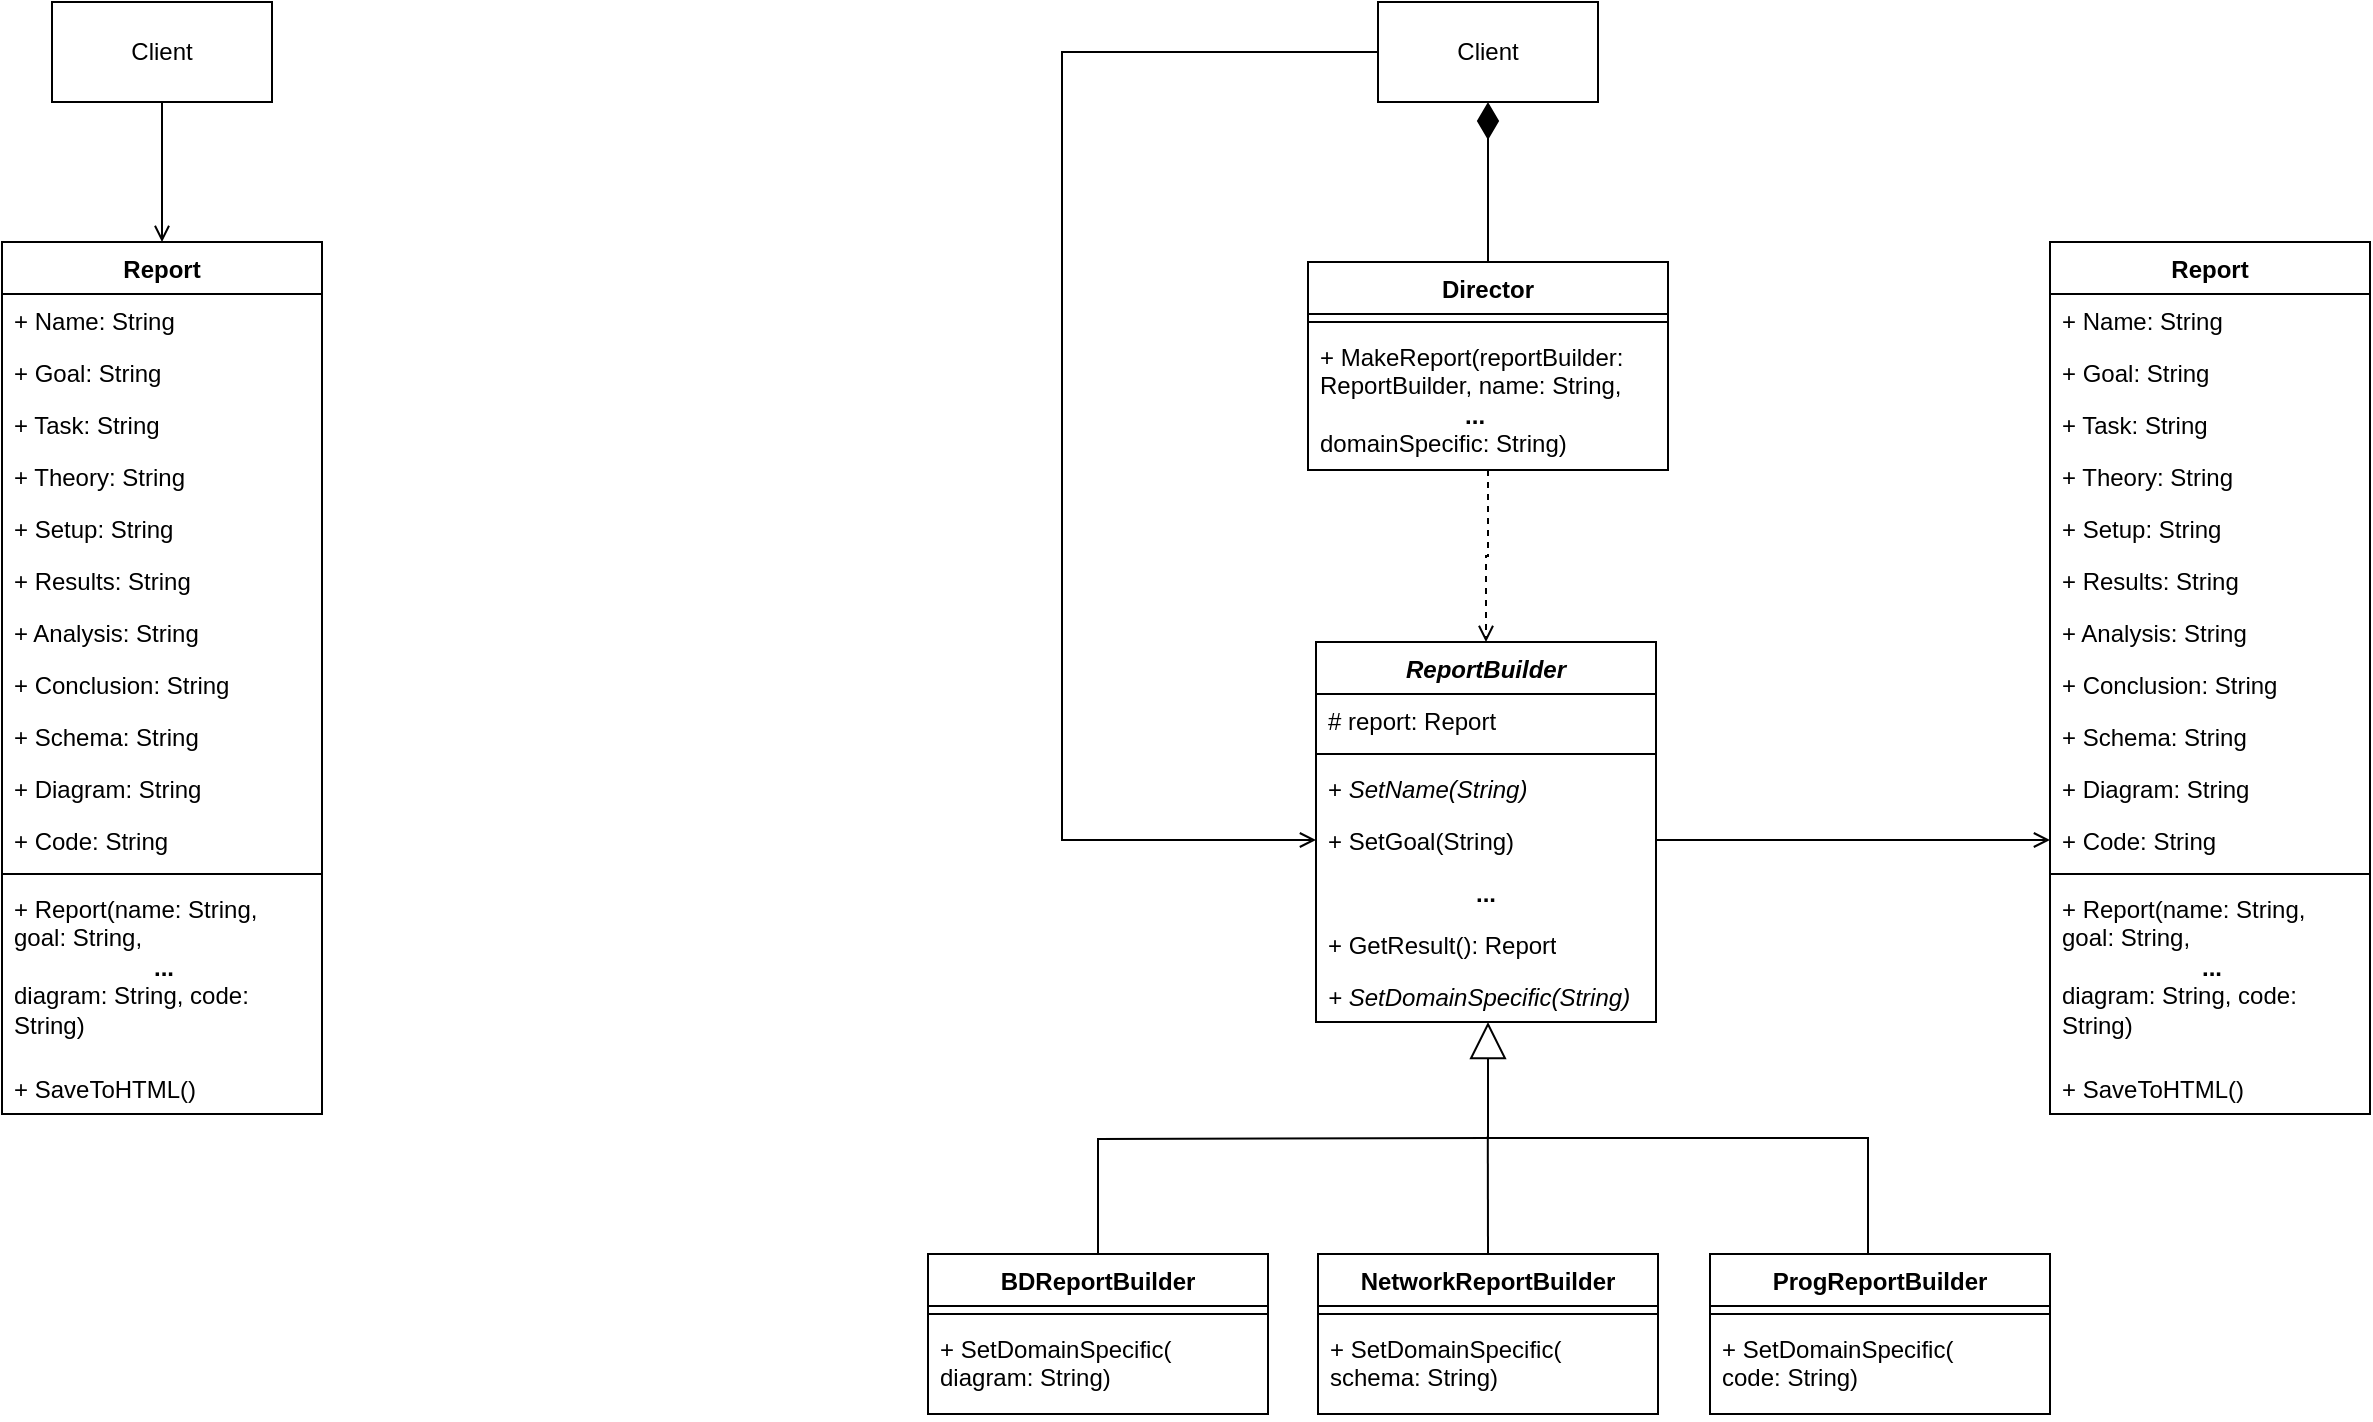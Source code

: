 <mxfile version="26.0.16">
  <diagram name="Страница — 1" id="Og0tgNFc3rOOeeWU840y">
    <mxGraphModel dx="2062" dy="689" grid="1" gridSize="10" guides="1" tooltips="1" connect="1" arrows="1" fold="1" page="1" pageScale="1" pageWidth="827" pageHeight="1169" math="0" shadow="0">
      <root>
        <mxCell id="0" />
        <mxCell id="1" parent="0" />
        <mxCell id="otvnR_pxBpoIMcIP2tVN-1" value="Report" style="swimlane;fontStyle=1;align=center;verticalAlign=top;childLayout=stackLayout;horizontal=1;startSize=26;horizontalStack=0;resizeParent=1;resizeParentMax=0;resizeLast=0;collapsible=1;marginBottom=0;whiteSpace=wrap;html=1;" parent="1" vertex="1">
          <mxGeometry x="-50" y="140" width="160" height="436" as="geometry" />
        </mxCell>
        <mxCell id="otvnR_pxBpoIMcIP2tVN-2" value="+ N&lt;span style=&quot;background-color: transparent;&quot;&gt;ame: String&lt;/span&gt;" style="text;strokeColor=none;fillColor=none;align=left;verticalAlign=top;spacingLeft=4;spacingRight=4;overflow=hidden;rotatable=0;points=[[0,0.5],[1,0.5]];portConstraint=eastwest;whiteSpace=wrap;html=1;" parent="otvnR_pxBpoIMcIP2tVN-1" vertex="1">
          <mxGeometry y="26" width="160" height="26" as="geometry" />
        </mxCell>
        <mxCell id="otvnR_pxBpoIMcIP2tVN-3" value="+ Goal: String" style="text;strokeColor=none;fillColor=none;align=left;verticalAlign=top;spacingLeft=4;spacingRight=4;overflow=hidden;rotatable=0;points=[[0,0.5],[1,0.5]];portConstraint=eastwest;whiteSpace=wrap;html=1;" parent="otvnR_pxBpoIMcIP2tVN-1" vertex="1">
          <mxGeometry y="52" width="160" height="26" as="geometry" />
        </mxCell>
        <mxCell id="otvnR_pxBpoIMcIP2tVN-4" value="+ Task: String" style="text;strokeColor=none;fillColor=none;align=left;verticalAlign=top;spacingLeft=4;spacingRight=4;overflow=hidden;rotatable=0;points=[[0,0.5],[1,0.5]];portConstraint=eastwest;whiteSpace=wrap;html=1;" parent="otvnR_pxBpoIMcIP2tVN-1" vertex="1">
          <mxGeometry y="78" width="160" height="26" as="geometry" />
        </mxCell>
        <mxCell id="otvnR_pxBpoIMcIP2tVN-5" value="+ Theory: String" style="text;strokeColor=none;fillColor=none;align=left;verticalAlign=top;spacingLeft=4;spacingRight=4;overflow=hidden;rotatable=0;points=[[0,0.5],[1,0.5]];portConstraint=eastwest;whiteSpace=wrap;html=1;" parent="otvnR_pxBpoIMcIP2tVN-1" vertex="1">
          <mxGeometry y="104" width="160" height="26" as="geometry" />
        </mxCell>
        <mxCell id="otvnR_pxBpoIMcIP2tVN-6" value="+ Setup: String" style="text;strokeColor=none;fillColor=none;align=left;verticalAlign=top;spacingLeft=4;spacingRight=4;overflow=hidden;rotatable=0;points=[[0,0.5],[1,0.5]];portConstraint=eastwest;whiteSpace=wrap;html=1;" parent="otvnR_pxBpoIMcIP2tVN-1" vertex="1">
          <mxGeometry y="130" width="160" height="26" as="geometry" />
        </mxCell>
        <mxCell id="otvnR_pxBpoIMcIP2tVN-7" value="+ Results: String" style="text;strokeColor=none;fillColor=none;align=left;verticalAlign=top;spacingLeft=4;spacingRight=4;overflow=hidden;rotatable=0;points=[[0,0.5],[1,0.5]];portConstraint=eastwest;whiteSpace=wrap;html=1;" parent="otvnR_pxBpoIMcIP2tVN-1" vertex="1">
          <mxGeometry y="156" width="160" height="26" as="geometry" />
        </mxCell>
        <mxCell id="otvnR_pxBpoIMcIP2tVN-8" value="+ Analysis: String" style="text;strokeColor=none;fillColor=none;align=left;verticalAlign=top;spacingLeft=4;spacingRight=4;overflow=hidden;rotatable=0;points=[[0,0.5],[1,0.5]];portConstraint=eastwest;whiteSpace=wrap;html=1;" parent="otvnR_pxBpoIMcIP2tVN-1" vertex="1">
          <mxGeometry y="182" width="160" height="26" as="geometry" />
        </mxCell>
        <mxCell id="otvnR_pxBpoIMcIP2tVN-9" value="+ Conclusion: String" style="text;strokeColor=none;fillColor=none;align=left;verticalAlign=top;spacingLeft=4;spacingRight=4;overflow=hidden;rotatable=0;points=[[0,0.5],[1,0.5]];portConstraint=eastwest;whiteSpace=wrap;html=1;" parent="otvnR_pxBpoIMcIP2tVN-1" vertex="1">
          <mxGeometry y="208" width="160" height="26" as="geometry" />
        </mxCell>
        <mxCell id="otvnR_pxBpoIMcIP2tVN-10" value="+ Schema: String" style="text;strokeColor=none;fillColor=none;align=left;verticalAlign=top;spacingLeft=4;spacingRight=4;overflow=hidden;rotatable=0;points=[[0,0.5],[1,0.5]];portConstraint=eastwest;whiteSpace=wrap;html=1;" parent="otvnR_pxBpoIMcIP2tVN-1" vertex="1">
          <mxGeometry y="234" width="160" height="26" as="geometry" />
        </mxCell>
        <mxCell id="otvnR_pxBpoIMcIP2tVN-11" value="+ Diagram: String" style="text;strokeColor=none;fillColor=none;align=left;verticalAlign=top;spacingLeft=4;spacingRight=4;overflow=hidden;rotatable=0;points=[[0,0.5],[1,0.5]];portConstraint=eastwest;whiteSpace=wrap;html=1;" parent="otvnR_pxBpoIMcIP2tVN-1" vertex="1">
          <mxGeometry y="260" width="160" height="26" as="geometry" />
        </mxCell>
        <mxCell id="otvnR_pxBpoIMcIP2tVN-12" value="+ Code: String" style="text;strokeColor=none;fillColor=none;align=left;verticalAlign=top;spacingLeft=4;spacingRight=4;overflow=hidden;rotatable=0;points=[[0,0.5],[1,0.5]];portConstraint=eastwest;whiteSpace=wrap;html=1;" parent="otvnR_pxBpoIMcIP2tVN-1" vertex="1">
          <mxGeometry y="286" width="160" height="26" as="geometry" />
        </mxCell>
        <mxCell id="otvnR_pxBpoIMcIP2tVN-13" value="" style="line;strokeWidth=1;fillColor=none;align=left;verticalAlign=middle;spacingTop=-1;spacingLeft=3;spacingRight=3;rotatable=0;labelPosition=right;points=[];portConstraint=eastwest;strokeColor=inherit;" parent="otvnR_pxBpoIMcIP2tVN-1" vertex="1">
          <mxGeometry y="312" width="160" height="8" as="geometry" />
        </mxCell>
        <mxCell id="otvnR_pxBpoIMcIP2tVN-15" value="+ Report(n&lt;span style=&quot;background-color: transparent;&quot;&gt;ame: String, goal&lt;/span&gt;&lt;span style=&quot;background-color: transparent;&quot;&gt;: String&lt;/span&gt;&lt;span style=&quot;background-color: transparent;&quot;&gt;,&lt;/span&gt;&lt;div style=&quot;text-align: center;&quot;&gt;&lt;span style=&quot;background-color: transparent;&quot;&gt;&lt;b&gt;...&lt;/b&gt;&lt;/span&gt;&lt;/div&gt;&lt;div style=&quot;&quot;&gt;&lt;span style=&quot;background-color: transparent;&quot;&gt;diagram: String, code&lt;/span&gt;&lt;span style=&quot;background-color: transparent;&quot;&gt;: String)&lt;/span&gt;&lt;/div&gt;" style="text;strokeColor=none;fillColor=none;align=left;verticalAlign=top;spacingLeft=4;spacingRight=4;overflow=hidden;rotatable=0;points=[[0,0.5],[1,0.5]];portConstraint=eastwest;whiteSpace=wrap;html=1;" parent="otvnR_pxBpoIMcIP2tVN-1" vertex="1">
          <mxGeometry y="320" width="160" height="90" as="geometry" />
        </mxCell>
        <mxCell id="otvnR_pxBpoIMcIP2tVN-14" value="+ SaveToHTML()" style="text;strokeColor=none;fillColor=none;align=left;verticalAlign=top;spacingLeft=4;spacingRight=4;overflow=hidden;rotatable=0;points=[[0,0.5],[1,0.5]];portConstraint=eastwest;whiteSpace=wrap;html=1;" parent="otvnR_pxBpoIMcIP2tVN-1" vertex="1">
          <mxGeometry y="410" width="160" height="26" as="geometry" />
        </mxCell>
        <mxCell id="rZj8_hMJJg2uzkfCbS3A-47" style="edgeStyle=orthogonalEdgeStyle;rounded=0;orthogonalLoop=1;jettySize=auto;html=1;exitX=0.5;exitY=1;exitDx=0;exitDy=0;entryX=0.5;entryY=0;entryDx=0;entryDy=0;endArrow=open;endFill=0;endSize=6;" parent="1" source="rZj8_hMJJg2uzkfCbS3A-46" target="otvnR_pxBpoIMcIP2tVN-1" edge="1">
          <mxGeometry relative="1" as="geometry" />
        </mxCell>
        <mxCell id="rZj8_hMJJg2uzkfCbS3A-46" value="Client" style="html=1;whiteSpace=wrap;" parent="1" vertex="1">
          <mxGeometry x="-25" y="20" width="110" height="50" as="geometry" />
        </mxCell>
        <mxCell id="rZj8_hMJJg2uzkfCbS3A-48" value="Report" style="swimlane;fontStyle=1;align=center;verticalAlign=top;childLayout=stackLayout;horizontal=1;startSize=26;horizontalStack=0;resizeParent=1;resizeParentMax=0;resizeLast=0;collapsible=1;marginBottom=0;whiteSpace=wrap;html=1;" parent="1" vertex="1">
          <mxGeometry x="974" y="140" width="160" height="436" as="geometry" />
        </mxCell>
        <mxCell id="rZj8_hMJJg2uzkfCbS3A-49" value="+ N&lt;span style=&quot;background-color: transparent;&quot;&gt;ame: String&lt;/span&gt;" style="text;strokeColor=none;fillColor=none;align=left;verticalAlign=top;spacingLeft=4;spacingRight=4;overflow=hidden;rotatable=0;points=[[0,0.5],[1,0.5]];portConstraint=eastwest;whiteSpace=wrap;html=1;" parent="rZj8_hMJJg2uzkfCbS3A-48" vertex="1">
          <mxGeometry y="26" width="160" height="26" as="geometry" />
        </mxCell>
        <mxCell id="rZj8_hMJJg2uzkfCbS3A-50" value="+ Goal: String" style="text;strokeColor=none;fillColor=none;align=left;verticalAlign=top;spacingLeft=4;spacingRight=4;overflow=hidden;rotatable=0;points=[[0,0.5],[1,0.5]];portConstraint=eastwest;whiteSpace=wrap;html=1;" parent="rZj8_hMJJg2uzkfCbS3A-48" vertex="1">
          <mxGeometry y="52" width="160" height="26" as="geometry" />
        </mxCell>
        <mxCell id="rZj8_hMJJg2uzkfCbS3A-51" value="+ Task: String" style="text;strokeColor=none;fillColor=none;align=left;verticalAlign=top;spacingLeft=4;spacingRight=4;overflow=hidden;rotatable=0;points=[[0,0.5],[1,0.5]];portConstraint=eastwest;whiteSpace=wrap;html=1;" parent="rZj8_hMJJg2uzkfCbS3A-48" vertex="1">
          <mxGeometry y="78" width="160" height="26" as="geometry" />
        </mxCell>
        <mxCell id="rZj8_hMJJg2uzkfCbS3A-52" value="+ Theory: String" style="text;strokeColor=none;fillColor=none;align=left;verticalAlign=top;spacingLeft=4;spacingRight=4;overflow=hidden;rotatable=0;points=[[0,0.5],[1,0.5]];portConstraint=eastwest;whiteSpace=wrap;html=1;" parent="rZj8_hMJJg2uzkfCbS3A-48" vertex="1">
          <mxGeometry y="104" width="160" height="26" as="geometry" />
        </mxCell>
        <mxCell id="rZj8_hMJJg2uzkfCbS3A-53" value="+ Setup: String" style="text;strokeColor=none;fillColor=none;align=left;verticalAlign=top;spacingLeft=4;spacingRight=4;overflow=hidden;rotatable=0;points=[[0,0.5],[1,0.5]];portConstraint=eastwest;whiteSpace=wrap;html=1;" parent="rZj8_hMJJg2uzkfCbS3A-48" vertex="1">
          <mxGeometry y="130" width="160" height="26" as="geometry" />
        </mxCell>
        <mxCell id="rZj8_hMJJg2uzkfCbS3A-54" value="+ Results: String" style="text;strokeColor=none;fillColor=none;align=left;verticalAlign=top;spacingLeft=4;spacingRight=4;overflow=hidden;rotatable=0;points=[[0,0.5],[1,0.5]];portConstraint=eastwest;whiteSpace=wrap;html=1;" parent="rZj8_hMJJg2uzkfCbS3A-48" vertex="1">
          <mxGeometry y="156" width="160" height="26" as="geometry" />
        </mxCell>
        <mxCell id="rZj8_hMJJg2uzkfCbS3A-55" value="+ Analysis: String" style="text;strokeColor=none;fillColor=none;align=left;verticalAlign=top;spacingLeft=4;spacingRight=4;overflow=hidden;rotatable=0;points=[[0,0.5],[1,0.5]];portConstraint=eastwest;whiteSpace=wrap;html=1;" parent="rZj8_hMJJg2uzkfCbS3A-48" vertex="1">
          <mxGeometry y="182" width="160" height="26" as="geometry" />
        </mxCell>
        <mxCell id="rZj8_hMJJg2uzkfCbS3A-56" value="+ Conclusion: String" style="text;strokeColor=none;fillColor=none;align=left;verticalAlign=top;spacingLeft=4;spacingRight=4;overflow=hidden;rotatable=0;points=[[0,0.5],[1,0.5]];portConstraint=eastwest;whiteSpace=wrap;html=1;" parent="rZj8_hMJJg2uzkfCbS3A-48" vertex="1">
          <mxGeometry y="208" width="160" height="26" as="geometry" />
        </mxCell>
        <mxCell id="rZj8_hMJJg2uzkfCbS3A-57" value="+ Schema: String" style="text;strokeColor=none;fillColor=none;align=left;verticalAlign=top;spacingLeft=4;spacingRight=4;overflow=hidden;rotatable=0;points=[[0,0.5],[1,0.5]];portConstraint=eastwest;whiteSpace=wrap;html=1;" parent="rZj8_hMJJg2uzkfCbS3A-48" vertex="1">
          <mxGeometry y="234" width="160" height="26" as="geometry" />
        </mxCell>
        <mxCell id="rZj8_hMJJg2uzkfCbS3A-58" value="+ Diagram: String" style="text;strokeColor=none;fillColor=none;align=left;verticalAlign=top;spacingLeft=4;spacingRight=4;overflow=hidden;rotatable=0;points=[[0,0.5],[1,0.5]];portConstraint=eastwest;whiteSpace=wrap;html=1;" parent="rZj8_hMJJg2uzkfCbS3A-48" vertex="1">
          <mxGeometry y="260" width="160" height="26" as="geometry" />
        </mxCell>
        <mxCell id="rZj8_hMJJg2uzkfCbS3A-59" value="+ Code: String" style="text;strokeColor=none;fillColor=none;align=left;verticalAlign=top;spacingLeft=4;spacingRight=4;overflow=hidden;rotatable=0;points=[[0,0.5],[1,0.5]];portConstraint=eastwest;whiteSpace=wrap;html=1;" parent="rZj8_hMJJg2uzkfCbS3A-48" vertex="1">
          <mxGeometry y="286" width="160" height="26" as="geometry" />
        </mxCell>
        <mxCell id="rZj8_hMJJg2uzkfCbS3A-60" value="" style="line;strokeWidth=1;fillColor=none;align=left;verticalAlign=middle;spacingTop=-1;spacingLeft=3;spacingRight=3;rotatable=0;labelPosition=right;points=[];portConstraint=eastwest;strokeColor=inherit;" parent="rZj8_hMJJg2uzkfCbS3A-48" vertex="1">
          <mxGeometry y="312" width="160" height="8" as="geometry" />
        </mxCell>
        <mxCell id="l1GrKG9TkntL2lwzlkpG-1" value="+ Report(n&lt;span style=&quot;background-color: transparent;&quot;&gt;ame: String, goal&lt;/span&gt;&lt;span style=&quot;background-color: transparent;&quot;&gt;: String&lt;/span&gt;&lt;span style=&quot;background-color: transparent;&quot;&gt;,&lt;/span&gt;&lt;div style=&quot;text-align: center;&quot;&gt;&lt;span style=&quot;background-color: transparent;&quot;&gt;&lt;b&gt;...&lt;/b&gt;&lt;/span&gt;&lt;/div&gt;&lt;div&gt;&lt;span style=&quot;background-color: transparent;&quot;&gt;diagram: String, code&lt;/span&gt;&lt;span style=&quot;background-color: transparent;&quot;&gt;: String)&lt;/span&gt;&lt;/div&gt;" style="text;strokeColor=none;fillColor=none;align=left;verticalAlign=top;spacingLeft=4;spacingRight=4;overflow=hidden;rotatable=0;points=[[0,0.5],[1,0.5]];portConstraint=eastwest;whiteSpace=wrap;html=1;" parent="rZj8_hMJJg2uzkfCbS3A-48" vertex="1">
          <mxGeometry y="320" width="160" height="90" as="geometry" />
        </mxCell>
        <mxCell id="rZj8_hMJJg2uzkfCbS3A-61" value="+ SaveToHTML()" style="text;strokeColor=none;fillColor=none;align=left;verticalAlign=top;spacingLeft=4;spacingRight=4;overflow=hidden;rotatable=0;points=[[0,0.5],[1,0.5]];portConstraint=eastwest;whiteSpace=wrap;html=1;" parent="rZj8_hMJJg2uzkfCbS3A-48" vertex="1">
          <mxGeometry y="410" width="160" height="26" as="geometry" />
        </mxCell>
        <mxCell id="rZj8_hMJJg2uzkfCbS3A-125" style="edgeStyle=orthogonalEdgeStyle;rounded=0;orthogonalLoop=1;jettySize=auto;html=1;exitX=0.5;exitY=0;exitDx=0;exitDy=0;entryX=0.5;entryY=1;entryDx=0;entryDy=0;endArrow=diamondThin;endFill=1;endSize=16;" parent="1" source="rZj8_hMJJg2uzkfCbS3A-118" target="rZj8_hMJJg2uzkfCbS3A-88" edge="1">
          <mxGeometry relative="1" as="geometry" />
        </mxCell>
        <mxCell id="rZj8_hMJJg2uzkfCbS3A-88" value="Client" style="html=1;whiteSpace=wrap;" parent="1" vertex="1">
          <mxGeometry x="638" y="20" width="110" height="50" as="geometry" />
        </mxCell>
        <mxCell id="rZj8_hMJJg2uzkfCbS3A-99" value="BDReportBuilder" style="swimlane;fontStyle=1;align=center;verticalAlign=top;childLayout=stackLayout;horizontal=1;startSize=26;horizontalStack=0;resizeParent=1;resizeParentMax=0;resizeLast=0;collapsible=1;marginBottom=0;whiteSpace=wrap;html=1;" parent="1" vertex="1">
          <mxGeometry x="413" y="646" width="170" height="80" as="geometry" />
        </mxCell>
        <mxCell id="rZj8_hMJJg2uzkfCbS3A-100" value="" style="line;strokeWidth=1;fillColor=none;align=left;verticalAlign=middle;spacingTop=-1;spacingLeft=3;spacingRight=3;rotatable=0;labelPosition=right;points=[];portConstraint=eastwest;strokeColor=inherit;" parent="rZj8_hMJJg2uzkfCbS3A-99" vertex="1">
          <mxGeometry y="26" width="170" height="8" as="geometry" />
        </mxCell>
        <mxCell id="aEDQhSqEuicsDPwHiGlb-11" value="+ SetDomainSpecific(&lt;div&gt;diagram: String)&lt;/div&gt;" style="text;strokeColor=none;fillColor=none;align=left;verticalAlign=top;spacingLeft=4;spacingRight=4;overflow=hidden;rotatable=0;points=[[0,0.5],[1,0.5]];portConstraint=eastwest;whiteSpace=wrap;html=1;" parent="rZj8_hMJJg2uzkfCbS3A-99" vertex="1">
          <mxGeometry y="34" width="170" height="46" as="geometry" />
        </mxCell>
        <mxCell id="rZj8_hMJJg2uzkfCbS3A-102" value="NetworkReportBuilder" style="swimlane;fontStyle=1;align=center;verticalAlign=top;childLayout=stackLayout;horizontal=1;startSize=26;horizontalStack=0;resizeParent=1;resizeParentMax=0;resizeLast=0;collapsible=1;marginBottom=0;whiteSpace=wrap;html=1;" parent="1" vertex="1">
          <mxGeometry x="608" y="646" width="170" height="80" as="geometry" />
        </mxCell>
        <mxCell id="rZj8_hMJJg2uzkfCbS3A-103" value="" style="line;strokeWidth=1;fillColor=none;align=left;verticalAlign=middle;spacingTop=-1;spacingLeft=3;spacingRight=3;rotatable=0;labelPosition=right;points=[];portConstraint=eastwest;strokeColor=inherit;" parent="rZj8_hMJJg2uzkfCbS3A-102" vertex="1">
          <mxGeometry y="26" width="170" height="8" as="geometry" />
        </mxCell>
        <mxCell id="l1GrKG9TkntL2lwzlkpG-2" value="+ SetDomainSpecific(&lt;div&gt;schema: String)&lt;/div&gt;" style="text;strokeColor=none;fillColor=none;align=left;verticalAlign=top;spacingLeft=4;spacingRight=4;overflow=hidden;rotatable=0;points=[[0,0.5],[1,0.5]];portConstraint=eastwest;whiteSpace=wrap;html=1;" parent="rZj8_hMJJg2uzkfCbS3A-102" vertex="1">
          <mxGeometry y="34" width="170" height="46" as="geometry" />
        </mxCell>
        <mxCell id="rZj8_hMJJg2uzkfCbS3A-105" value="ProgReportBuilder" style="swimlane;fontStyle=1;align=center;verticalAlign=top;childLayout=stackLayout;horizontal=1;startSize=26;horizontalStack=0;resizeParent=1;resizeParentMax=0;resizeLast=0;collapsible=1;marginBottom=0;whiteSpace=wrap;html=1;" parent="1" vertex="1">
          <mxGeometry x="804" y="646" width="170" height="80" as="geometry" />
        </mxCell>
        <mxCell id="rZj8_hMJJg2uzkfCbS3A-106" value="" style="line;strokeWidth=1;fillColor=none;align=left;verticalAlign=middle;spacingTop=-1;spacingLeft=3;spacingRight=3;rotatable=0;labelPosition=right;points=[];portConstraint=eastwest;strokeColor=inherit;" parent="rZj8_hMJJg2uzkfCbS3A-105" vertex="1">
          <mxGeometry y="26" width="170" height="8" as="geometry" />
        </mxCell>
        <mxCell id="l1GrKG9TkntL2lwzlkpG-3" value="+ SetDomainSpecific(&lt;div&gt;code: String)&lt;/div&gt;" style="text;strokeColor=none;fillColor=none;align=left;verticalAlign=top;spacingLeft=4;spacingRight=4;overflow=hidden;rotatable=0;points=[[0,0.5],[1,0.5]];portConstraint=eastwest;whiteSpace=wrap;html=1;" parent="rZj8_hMJJg2uzkfCbS3A-105" vertex="1">
          <mxGeometry y="34" width="170" height="46" as="geometry" />
        </mxCell>
        <mxCell id="rZj8_hMJJg2uzkfCbS3A-108" value="" style="endArrow=block;endSize=16;endFill=0;html=1;rounded=0;edgeStyle=orthogonalEdgeStyle;exitX=0.5;exitY=0;exitDx=0;exitDy=0;entryX=0.5;entryY=1;entryDx=0;entryDy=0;" parent="1" source="rZj8_hMJJg2uzkfCbS3A-105" edge="1">
          <mxGeometry width="160" relative="1" as="geometry">
            <mxPoint x="913" y="596" as="sourcePoint" />
            <mxPoint x="693" y="530" as="targetPoint" />
            <Array as="points">
              <mxPoint x="883" y="588" />
              <mxPoint x="693" y="588" />
            </Array>
          </mxGeometry>
        </mxCell>
        <mxCell id="rZj8_hMJJg2uzkfCbS3A-109" value="" style="endArrow=none;endSize=16;endFill=0;html=1;rounded=0;edgeStyle=orthogonalEdgeStyle;entryX=0.5;entryY=0;entryDx=0;entryDy=0;startFill=0;" parent="1" target="rZj8_hMJJg2uzkfCbS3A-99" edge="1">
          <mxGeometry width="160" relative="1" as="geometry">
            <mxPoint x="693" y="588" as="sourcePoint" />
            <mxPoint x="503.0" y="644" as="targetPoint" />
          </mxGeometry>
        </mxCell>
        <mxCell id="rZj8_hMJJg2uzkfCbS3A-110" value="" style="endArrow=none;endFill=1;endSize=12;html=1;rounded=0;startFill=0;exitX=0.5;exitY=0;exitDx=0;exitDy=0;" parent="1" source="rZj8_hMJJg2uzkfCbS3A-102" edge="1">
          <mxGeometry width="160" relative="1" as="geometry">
            <mxPoint x="692.9" y="617" as="sourcePoint" />
            <mxPoint x="692.9" y="587" as="targetPoint" />
          </mxGeometry>
        </mxCell>
        <mxCell id="aEDQhSqEuicsDPwHiGlb-10" style="edgeStyle=orthogonalEdgeStyle;rounded=0;orthogonalLoop=1;jettySize=auto;html=1;exitX=0.5;exitY=1;exitDx=0;exitDy=0;entryX=0.5;entryY=0;entryDx=0;entryDy=0;dashed=1;endArrow=open;endFill=0;" parent="1" source="rZj8_hMJJg2uzkfCbS3A-118" target="aEDQhSqEuicsDPwHiGlb-1" edge="1">
          <mxGeometry relative="1" as="geometry" />
        </mxCell>
        <mxCell id="rZj8_hMJJg2uzkfCbS3A-118" value="Director" style="swimlane;fontStyle=1;align=center;verticalAlign=top;childLayout=stackLayout;horizontal=1;startSize=26;horizontalStack=0;resizeParent=1;resizeParentMax=0;resizeLast=0;collapsible=1;marginBottom=0;whiteSpace=wrap;html=1;" parent="1" vertex="1">
          <mxGeometry x="603" y="150" width="180" height="104" as="geometry" />
        </mxCell>
        <mxCell id="rZj8_hMJJg2uzkfCbS3A-120" value="" style="line;strokeWidth=1;fillColor=none;align=left;verticalAlign=middle;spacingTop=-1;spacingLeft=3;spacingRight=3;rotatable=0;labelPosition=right;points=[];portConstraint=eastwest;strokeColor=inherit;" parent="rZj8_hMJJg2uzkfCbS3A-118" vertex="1">
          <mxGeometry y="26" width="180" height="8" as="geometry" />
        </mxCell>
        <mxCell id="rZj8_hMJJg2uzkfCbS3A-121" value="+ MakeReport(reportBuilder:&amp;nbsp;&lt;div&gt;&lt;span style=&quot;text-align: center;&quot;&gt;ReportBuilder, name: String,&lt;br&gt;&lt;div style=&quot;text-align: center;&quot;&gt;&lt;b style=&quot;background-color: transparent; text-align: left;&quot;&gt;...&lt;/b&gt;&lt;/div&gt;&lt;/span&gt;domainSpecific: String)&lt;/div&gt;" style="text;strokeColor=none;fillColor=none;align=left;verticalAlign=top;spacingLeft=4;spacingRight=4;overflow=hidden;rotatable=0;points=[[0,0.5],[1,0.5]];portConstraint=eastwest;whiteSpace=wrap;html=1;" parent="rZj8_hMJJg2uzkfCbS3A-118" vertex="1">
          <mxGeometry y="34" width="180" height="70" as="geometry" />
        </mxCell>
        <mxCell id="aEDQhSqEuicsDPwHiGlb-1" value="&lt;i&gt;ReportBuilder&lt;/i&gt;" style="swimlane;fontStyle=1;align=center;verticalAlign=top;childLayout=stackLayout;horizontal=1;startSize=26;horizontalStack=0;resizeParent=1;resizeParentMax=0;resizeLast=0;collapsible=1;marginBottom=0;whiteSpace=wrap;html=1;" parent="1" vertex="1">
          <mxGeometry x="607" y="340" width="170" height="190" as="geometry" />
        </mxCell>
        <mxCell id="aEDQhSqEuicsDPwHiGlb-5" value="# report: Report" style="text;strokeColor=none;fillColor=none;align=left;verticalAlign=top;spacingLeft=4;spacingRight=4;overflow=hidden;rotatable=0;points=[[0,0.5],[1,0.5]];portConstraint=eastwest;whiteSpace=wrap;html=1;" parent="aEDQhSqEuicsDPwHiGlb-1" vertex="1">
          <mxGeometry y="26" width="170" height="26" as="geometry" />
        </mxCell>
        <mxCell id="aEDQhSqEuicsDPwHiGlb-3" value="" style="line;strokeWidth=1;fillColor=none;align=left;verticalAlign=middle;spacingTop=-1;spacingLeft=3;spacingRight=3;rotatable=0;labelPosition=right;points=[];portConstraint=eastwest;strokeColor=inherit;" parent="aEDQhSqEuicsDPwHiGlb-1" vertex="1">
          <mxGeometry y="52" width="170" height="8" as="geometry" />
        </mxCell>
        <mxCell id="aEDQhSqEuicsDPwHiGlb-7" value="+ &lt;i&gt;SetName(String)&lt;/i&gt;" style="text;strokeColor=none;fillColor=none;align=left;verticalAlign=top;spacingLeft=4;spacingRight=4;overflow=hidden;rotatable=0;points=[[0,0.5],[1,0.5]];portConstraint=eastwest;whiteSpace=wrap;html=1;" parent="aEDQhSqEuicsDPwHiGlb-1" vertex="1">
          <mxGeometry y="60" width="170" height="26" as="geometry" />
        </mxCell>
        <mxCell id="l1GrKG9TkntL2lwzlkpG-7" value="+ SetGoal&lt;span style=&quot;background-color: transparent;&quot;&gt;(String)&lt;/span&gt;" style="text;strokeColor=none;fillColor=none;align=left;verticalAlign=top;spacingLeft=4;spacingRight=4;overflow=hidden;rotatable=0;points=[[0,0.5],[1,0.5]];portConstraint=eastwest;whiteSpace=wrap;html=1;" parent="aEDQhSqEuicsDPwHiGlb-1" vertex="1">
          <mxGeometry y="86" width="170" height="26" as="geometry" />
        </mxCell>
        <mxCell id="aEDQhSqEuicsDPwHiGlb-8" value="&lt;b&gt;...&lt;/b&gt;" style="text;strokeColor=none;fillColor=none;align=center;verticalAlign=top;spacingLeft=4;spacingRight=4;overflow=hidden;rotatable=0;points=[[0,0.5],[1,0.5]];portConstraint=eastwest;whiteSpace=wrap;html=1;" parent="aEDQhSqEuicsDPwHiGlb-1" vertex="1">
          <mxGeometry y="112" width="170" height="26" as="geometry" />
        </mxCell>
        <mxCell id="aEDQhSqEuicsDPwHiGlb-9" value="+ GetResult(): Report" style="text;strokeColor=none;fillColor=none;align=left;verticalAlign=top;spacingLeft=4;spacingRight=4;overflow=hidden;rotatable=0;points=[[0,0.5],[1,0.5]];portConstraint=eastwest;whiteSpace=wrap;html=1;" parent="aEDQhSqEuicsDPwHiGlb-1" vertex="1">
          <mxGeometry y="138" width="170" height="26" as="geometry" />
        </mxCell>
        <mxCell id="aEDQhSqEuicsDPwHiGlb-6" value="&lt;i&gt;+ SetDomainSpecific(String)&lt;/i&gt;" style="text;strokeColor=none;fillColor=none;align=left;verticalAlign=top;spacingLeft=4;spacingRight=4;overflow=hidden;rotatable=0;points=[[0,0.5],[1,0.5]];portConstraint=eastwest;whiteSpace=wrap;html=1;" parent="aEDQhSqEuicsDPwHiGlb-1" vertex="1">
          <mxGeometry y="164" width="170" height="26" as="geometry" />
        </mxCell>
        <mxCell id="l1GrKG9TkntL2lwzlkpG-8" style="edgeStyle=orthogonalEdgeStyle;rounded=0;orthogonalLoop=1;jettySize=auto;html=1;exitX=0;exitY=0.5;exitDx=0;exitDy=0;entryX=0;entryY=0.5;entryDx=0;entryDy=0;endArrow=open;endFill=0;endSize=6;" parent="1" source="rZj8_hMJJg2uzkfCbS3A-88" target="l1GrKG9TkntL2lwzlkpG-7" edge="1">
          <mxGeometry relative="1" as="geometry">
            <Array as="points">
              <mxPoint x="480" y="45" />
              <mxPoint x="480" y="439" />
            </Array>
          </mxGeometry>
        </mxCell>
        <mxCell id="rZj8_hMJJg2uzkfCbS3A-117" value="" style="endArrow=open;endSize=6;html=1;rounded=0;edgeStyle=orthogonalEdgeStyle;entryX=0;entryY=0.5;entryDx=0;entryDy=0;endFill=0;exitX=1;exitY=0.5;exitDx=0;exitDy=0;" parent="1" source="l1GrKG9TkntL2lwzlkpG-7" target="rZj8_hMJJg2uzkfCbS3A-59" edge="1">
          <mxGeometry width="160" relative="1" as="geometry">
            <mxPoint x="788" y="445" as="sourcePoint" />
            <mxPoint x="890" y="330" as="targetPoint" />
          </mxGeometry>
        </mxCell>
      </root>
    </mxGraphModel>
  </diagram>
</mxfile>
